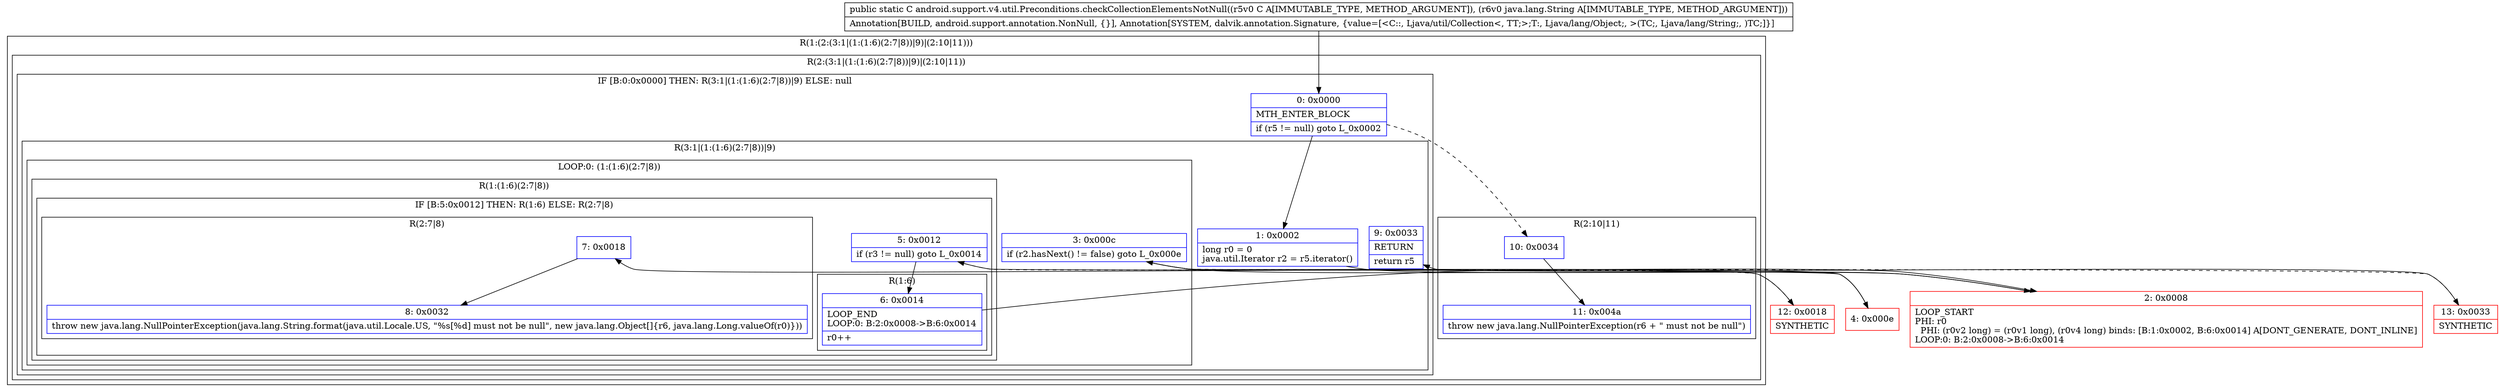 digraph "CFG forandroid.support.v4.util.Preconditions.checkCollectionElementsNotNull(Ljava\/util\/Collection;Ljava\/lang\/String;)Ljava\/util\/Collection;" {
subgraph cluster_Region_1793956082 {
label = "R(1:(2:(3:1|(1:(1:6)(2:7|8))|9)|(2:10|11)))";
node [shape=record,color=blue];
subgraph cluster_Region_1017570140 {
label = "R(2:(3:1|(1:(1:6)(2:7|8))|9)|(2:10|11))";
node [shape=record,color=blue];
subgraph cluster_IfRegion_1586436556 {
label = "IF [B:0:0x0000] THEN: R(3:1|(1:(1:6)(2:7|8))|9) ELSE: null";
node [shape=record,color=blue];
Node_0 [shape=record,label="{0\:\ 0x0000|MTH_ENTER_BLOCK\l|if (r5 != null) goto L_0x0002\l}"];
subgraph cluster_Region_1876557070 {
label = "R(3:1|(1:(1:6)(2:7|8))|9)";
node [shape=record,color=blue];
Node_1 [shape=record,label="{1\:\ 0x0002|long r0 = 0\ljava.util.Iterator r2 = r5.iterator()\l}"];
subgraph cluster_LoopRegion_784911248 {
label = "LOOP:0: (1:(1:6)(2:7|8))";
node [shape=record,color=blue];
Node_3 [shape=record,label="{3\:\ 0x000c|if (r2.hasNext() != false) goto L_0x000e\l}"];
subgraph cluster_Region_677702835 {
label = "R(1:(1:6)(2:7|8))";
node [shape=record,color=blue];
subgraph cluster_IfRegion_592660192 {
label = "IF [B:5:0x0012] THEN: R(1:6) ELSE: R(2:7|8)";
node [shape=record,color=blue];
Node_5 [shape=record,label="{5\:\ 0x0012|if (r3 != null) goto L_0x0014\l}"];
subgraph cluster_Region_73720208 {
label = "R(1:6)";
node [shape=record,color=blue];
Node_6 [shape=record,label="{6\:\ 0x0014|LOOP_END\lLOOP:0: B:2:0x0008\-\>B:6:0x0014\l|r0++\l}"];
}
subgraph cluster_Region_1972494772 {
label = "R(2:7|8)";
node [shape=record,color=blue];
Node_7 [shape=record,label="{7\:\ 0x0018}"];
Node_8 [shape=record,label="{8\:\ 0x0032|throw new java.lang.NullPointerException(java.lang.String.format(java.util.Locale.US, \"%s[%d] must not be null\", new java.lang.Object[]\{r6, java.lang.Long.valueOf(r0)\}))\l}"];
}
}
}
}
Node_9 [shape=record,label="{9\:\ 0x0033|RETURN\l|return r5\l}"];
}
}
subgraph cluster_Region_87325247 {
label = "R(2:10|11)";
node [shape=record,color=blue];
Node_10 [shape=record,label="{10\:\ 0x0034}"];
Node_11 [shape=record,label="{11\:\ 0x004a|throw new java.lang.NullPointerException(r6 + \" must not be null\")\l}"];
}
}
}
Node_2 [shape=record,color=red,label="{2\:\ 0x0008|LOOP_START\lPHI: r0 \l  PHI: (r0v2 long) = (r0v1 long), (r0v4 long) binds: [B:1:0x0002, B:6:0x0014] A[DONT_GENERATE, DONT_INLINE]\lLOOP:0: B:2:0x0008\-\>B:6:0x0014\l}"];
Node_4 [shape=record,color=red,label="{4\:\ 0x000e}"];
Node_12 [shape=record,color=red,label="{12\:\ 0x0018|SYNTHETIC\l}"];
Node_13 [shape=record,color=red,label="{13\:\ 0x0033|SYNTHETIC\l}"];
MethodNode[shape=record,label="{public static C android.support.v4.util.Preconditions.checkCollectionElementsNotNull((r5v0 C A[IMMUTABLE_TYPE, METHOD_ARGUMENT]), (r6v0 java.lang.String A[IMMUTABLE_TYPE, METHOD_ARGUMENT]))  | Annotation[BUILD, android.support.annotation.NonNull, \{\}], Annotation[SYSTEM, dalvik.annotation.Signature, \{value=[\<C::, Ljava\/util\/Collection\<, TT;\>;T:, Ljava\/lang\/Object;, \>(TC;, Ljava\/lang\/String;, )TC;]\}]\l}"];
MethodNode -> Node_0;
Node_0 -> Node_1;
Node_0 -> Node_10[style=dashed];
Node_1 -> Node_2;
Node_3 -> Node_4;
Node_3 -> Node_13[style=dashed];
Node_5 -> Node_6;
Node_5 -> Node_12[style=dashed];
Node_6 -> Node_2;
Node_7 -> Node_8;
Node_10 -> Node_11;
Node_2 -> Node_3;
Node_4 -> Node_5;
Node_12 -> Node_7;
Node_13 -> Node_9;
}

